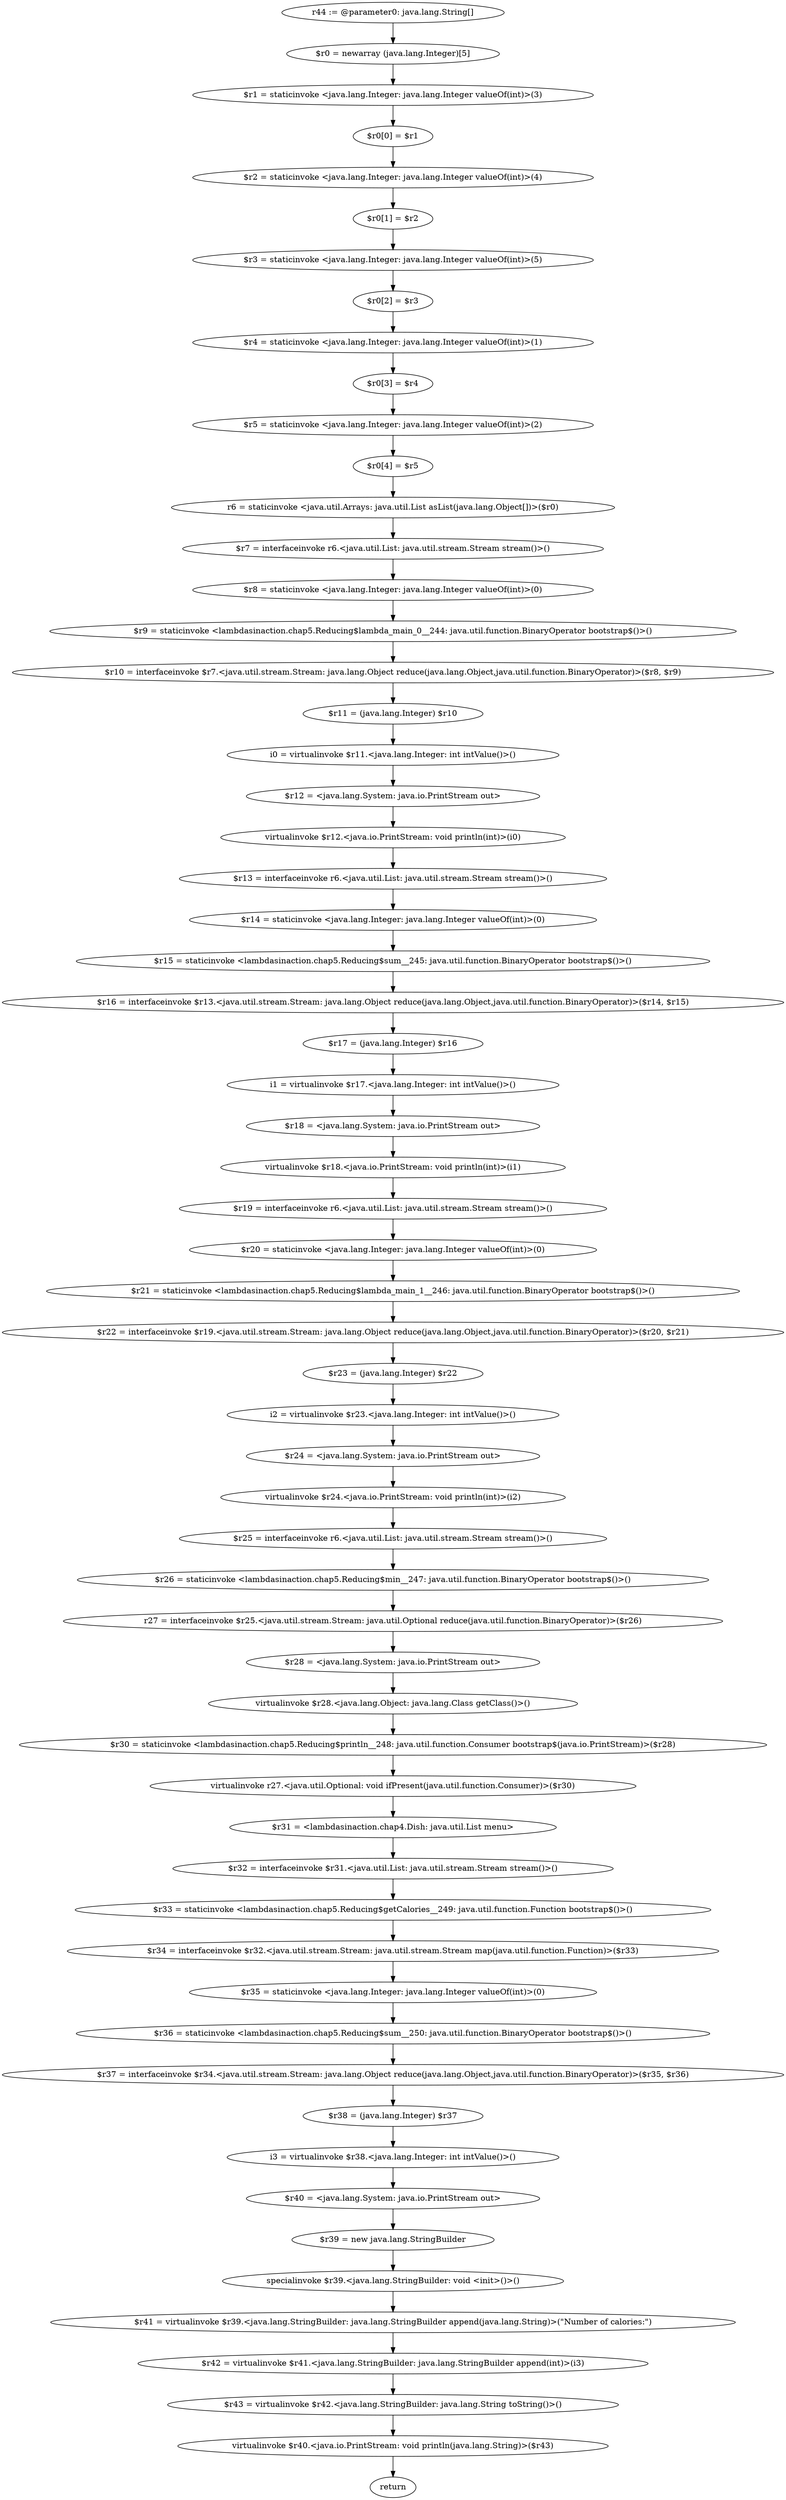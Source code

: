 digraph "unitGraph" {
    "r44 := @parameter0: java.lang.String[]"
    "$r0 = newarray (java.lang.Integer)[5]"
    "$r1 = staticinvoke <java.lang.Integer: java.lang.Integer valueOf(int)>(3)"
    "$r0[0] = $r1"
    "$r2 = staticinvoke <java.lang.Integer: java.lang.Integer valueOf(int)>(4)"
    "$r0[1] = $r2"
    "$r3 = staticinvoke <java.lang.Integer: java.lang.Integer valueOf(int)>(5)"
    "$r0[2] = $r3"
    "$r4 = staticinvoke <java.lang.Integer: java.lang.Integer valueOf(int)>(1)"
    "$r0[3] = $r4"
    "$r5 = staticinvoke <java.lang.Integer: java.lang.Integer valueOf(int)>(2)"
    "$r0[4] = $r5"
    "r6 = staticinvoke <java.util.Arrays: java.util.List asList(java.lang.Object[])>($r0)"
    "$r7 = interfaceinvoke r6.<java.util.List: java.util.stream.Stream stream()>()"
    "$r8 = staticinvoke <java.lang.Integer: java.lang.Integer valueOf(int)>(0)"
    "$r9 = staticinvoke <lambdasinaction.chap5.Reducing$lambda_main_0__244: java.util.function.BinaryOperator bootstrap$()>()"
    "$r10 = interfaceinvoke $r7.<java.util.stream.Stream: java.lang.Object reduce(java.lang.Object,java.util.function.BinaryOperator)>($r8, $r9)"
    "$r11 = (java.lang.Integer) $r10"
    "i0 = virtualinvoke $r11.<java.lang.Integer: int intValue()>()"
    "$r12 = <java.lang.System: java.io.PrintStream out>"
    "virtualinvoke $r12.<java.io.PrintStream: void println(int)>(i0)"
    "$r13 = interfaceinvoke r6.<java.util.List: java.util.stream.Stream stream()>()"
    "$r14 = staticinvoke <java.lang.Integer: java.lang.Integer valueOf(int)>(0)"
    "$r15 = staticinvoke <lambdasinaction.chap5.Reducing$sum__245: java.util.function.BinaryOperator bootstrap$()>()"
    "$r16 = interfaceinvoke $r13.<java.util.stream.Stream: java.lang.Object reduce(java.lang.Object,java.util.function.BinaryOperator)>($r14, $r15)"
    "$r17 = (java.lang.Integer) $r16"
    "i1 = virtualinvoke $r17.<java.lang.Integer: int intValue()>()"
    "$r18 = <java.lang.System: java.io.PrintStream out>"
    "virtualinvoke $r18.<java.io.PrintStream: void println(int)>(i1)"
    "$r19 = interfaceinvoke r6.<java.util.List: java.util.stream.Stream stream()>()"
    "$r20 = staticinvoke <java.lang.Integer: java.lang.Integer valueOf(int)>(0)"
    "$r21 = staticinvoke <lambdasinaction.chap5.Reducing$lambda_main_1__246: java.util.function.BinaryOperator bootstrap$()>()"
    "$r22 = interfaceinvoke $r19.<java.util.stream.Stream: java.lang.Object reduce(java.lang.Object,java.util.function.BinaryOperator)>($r20, $r21)"
    "$r23 = (java.lang.Integer) $r22"
    "i2 = virtualinvoke $r23.<java.lang.Integer: int intValue()>()"
    "$r24 = <java.lang.System: java.io.PrintStream out>"
    "virtualinvoke $r24.<java.io.PrintStream: void println(int)>(i2)"
    "$r25 = interfaceinvoke r6.<java.util.List: java.util.stream.Stream stream()>()"
    "$r26 = staticinvoke <lambdasinaction.chap5.Reducing$min__247: java.util.function.BinaryOperator bootstrap$()>()"
    "r27 = interfaceinvoke $r25.<java.util.stream.Stream: java.util.Optional reduce(java.util.function.BinaryOperator)>($r26)"
    "$r28 = <java.lang.System: java.io.PrintStream out>"
    "virtualinvoke $r28.<java.lang.Object: java.lang.Class getClass()>()"
    "$r30 = staticinvoke <lambdasinaction.chap5.Reducing$println__248: java.util.function.Consumer bootstrap$(java.io.PrintStream)>($r28)"
    "virtualinvoke r27.<java.util.Optional: void ifPresent(java.util.function.Consumer)>($r30)"
    "$r31 = <lambdasinaction.chap4.Dish: java.util.List menu>"
    "$r32 = interfaceinvoke $r31.<java.util.List: java.util.stream.Stream stream()>()"
    "$r33 = staticinvoke <lambdasinaction.chap5.Reducing$getCalories__249: java.util.function.Function bootstrap$()>()"
    "$r34 = interfaceinvoke $r32.<java.util.stream.Stream: java.util.stream.Stream map(java.util.function.Function)>($r33)"
    "$r35 = staticinvoke <java.lang.Integer: java.lang.Integer valueOf(int)>(0)"
    "$r36 = staticinvoke <lambdasinaction.chap5.Reducing$sum__250: java.util.function.BinaryOperator bootstrap$()>()"
    "$r37 = interfaceinvoke $r34.<java.util.stream.Stream: java.lang.Object reduce(java.lang.Object,java.util.function.BinaryOperator)>($r35, $r36)"
    "$r38 = (java.lang.Integer) $r37"
    "i3 = virtualinvoke $r38.<java.lang.Integer: int intValue()>()"
    "$r40 = <java.lang.System: java.io.PrintStream out>"
    "$r39 = new java.lang.StringBuilder"
    "specialinvoke $r39.<java.lang.StringBuilder: void <init>()>()"
    "$r41 = virtualinvoke $r39.<java.lang.StringBuilder: java.lang.StringBuilder append(java.lang.String)>(\"Number of calories:\")"
    "$r42 = virtualinvoke $r41.<java.lang.StringBuilder: java.lang.StringBuilder append(int)>(i3)"
    "$r43 = virtualinvoke $r42.<java.lang.StringBuilder: java.lang.String toString()>()"
    "virtualinvoke $r40.<java.io.PrintStream: void println(java.lang.String)>($r43)"
    "return"
    "r44 := @parameter0: java.lang.String[]"->"$r0 = newarray (java.lang.Integer)[5]";
    "$r0 = newarray (java.lang.Integer)[5]"->"$r1 = staticinvoke <java.lang.Integer: java.lang.Integer valueOf(int)>(3)";
    "$r1 = staticinvoke <java.lang.Integer: java.lang.Integer valueOf(int)>(3)"->"$r0[0] = $r1";
    "$r0[0] = $r1"->"$r2 = staticinvoke <java.lang.Integer: java.lang.Integer valueOf(int)>(4)";
    "$r2 = staticinvoke <java.lang.Integer: java.lang.Integer valueOf(int)>(4)"->"$r0[1] = $r2";
    "$r0[1] = $r2"->"$r3 = staticinvoke <java.lang.Integer: java.lang.Integer valueOf(int)>(5)";
    "$r3 = staticinvoke <java.lang.Integer: java.lang.Integer valueOf(int)>(5)"->"$r0[2] = $r3";
    "$r0[2] = $r3"->"$r4 = staticinvoke <java.lang.Integer: java.lang.Integer valueOf(int)>(1)";
    "$r4 = staticinvoke <java.lang.Integer: java.lang.Integer valueOf(int)>(1)"->"$r0[3] = $r4";
    "$r0[3] = $r4"->"$r5 = staticinvoke <java.lang.Integer: java.lang.Integer valueOf(int)>(2)";
    "$r5 = staticinvoke <java.lang.Integer: java.lang.Integer valueOf(int)>(2)"->"$r0[4] = $r5";
    "$r0[4] = $r5"->"r6 = staticinvoke <java.util.Arrays: java.util.List asList(java.lang.Object[])>($r0)";
    "r6 = staticinvoke <java.util.Arrays: java.util.List asList(java.lang.Object[])>($r0)"->"$r7 = interfaceinvoke r6.<java.util.List: java.util.stream.Stream stream()>()";
    "$r7 = interfaceinvoke r6.<java.util.List: java.util.stream.Stream stream()>()"->"$r8 = staticinvoke <java.lang.Integer: java.lang.Integer valueOf(int)>(0)";
    "$r8 = staticinvoke <java.lang.Integer: java.lang.Integer valueOf(int)>(0)"->"$r9 = staticinvoke <lambdasinaction.chap5.Reducing$lambda_main_0__244: java.util.function.BinaryOperator bootstrap$()>()";
    "$r9 = staticinvoke <lambdasinaction.chap5.Reducing$lambda_main_0__244: java.util.function.BinaryOperator bootstrap$()>()"->"$r10 = interfaceinvoke $r7.<java.util.stream.Stream: java.lang.Object reduce(java.lang.Object,java.util.function.BinaryOperator)>($r8, $r9)";
    "$r10 = interfaceinvoke $r7.<java.util.stream.Stream: java.lang.Object reduce(java.lang.Object,java.util.function.BinaryOperator)>($r8, $r9)"->"$r11 = (java.lang.Integer) $r10";
    "$r11 = (java.lang.Integer) $r10"->"i0 = virtualinvoke $r11.<java.lang.Integer: int intValue()>()";
    "i0 = virtualinvoke $r11.<java.lang.Integer: int intValue()>()"->"$r12 = <java.lang.System: java.io.PrintStream out>";
    "$r12 = <java.lang.System: java.io.PrintStream out>"->"virtualinvoke $r12.<java.io.PrintStream: void println(int)>(i0)";
    "virtualinvoke $r12.<java.io.PrintStream: void println(int)>(i0)"->"$r13 = interfaceinvoke r6.<java.util.List: java.util.stream.Stream stream()>()";
    "$r13 = interfaceinvoke r6.<java.util.List: java.util.stream.Stream stream()>()"->"$r14 = staticinvoke <java.lang.Integer: java.lang.Integer valueOf(int)>(0)";
    "$r14 = staticinvoke <java.lang.Integer: java.lang.Integer valueOf(int)>(0)"->"$r15 = staticinvoke <lambdasinaction.chap5.Reducing$sum__245: java.util.function.BinaryOperator bootstrap$()>()";
    "$r15 = staticinvoke <lambdasinaction.chap5.Reducing$sum__245: java.util.function.BinaryOperator bootstrap$()>()"->"$r16 = interfaceinvoke $r13.<java.util.stream.Stream: java.lang.Object reduce(java.lang.Object,java.util.function.BinaryOperator)>($r14, $r15)";
    "$r16 = interfaceinvoke $r13.<java.util.stream.Stream: java.lang.Object reduce(java.lang.Object,java.util.function.BinaryOperator)>($r14, $r15)"->"$r17 = (java.lang.Integer) $r16";
    "$r17 = (java.lang.Integer) $r16"->"i1 = virtualinvoke $r17.<java.lang.Integer: int intValue()>()";
    "i1 = virtualinvoke $r17.<java.lang.Integer: int intValue()>()"->"$r18 = <java.lang.System: java.io.PrintStream out>";
    "$r18 = <java.lang.System: java.io.PrintStream out>"->"virtualinvoke $r18.<java.io.PrintStream: void println(int)>(i1)";
    "virtualinvoke $r18.<java.io.PrintStream: void println(int)>(i1)"->"$r19 = interfaceinvoke r6.<java.util.List: java.util.stream.Stream stream()>()";
    "$r19 = interfaceinvoke r6.<java.util.List: java.util.stream.Stream stream()>()"->"$r20 = staticinvoke <java.lang.Integer: java.lang.Integer valueOf(int)>(0)";
    "$r20 = staticinvoke <java.lang.Integer: java.lang.Integer valueOf(int)>(0)"->"$r21 = staticinvoke <lambdasinaction.chap5.Reducing$lambda_main_1__246: java.util.function.BinaryOperator bootstrap$()>()";
    "$r21 = staticinvoke <lambdasinaction.chap5.Reducing$lambda_main_1__246: java.util.function.BinaryOperator bootstrap$()>()"->"$r22 = interfaceinvoke $r19.<java.util.stream.Stream: java.lang.Object reduce(java.lang.Object,java.util.function.BinaryOperator)>($r20, $r21)";
    "$r22 = interfaceinvoke $r19.<java.util.stream.Stream: java.lang.Object reduce(java.lang.Object,java.util.function.BinaryOperator)>($r20, $r21)"->"$r23 = (java.lang.Integer) $r22";
    "$r23 = (java.lang.Integer) $r22"->"i2 = virtualinvoke $r23.<java.lang.Integer: int intValue()>()";
    "i2 = virtualinvoke $r23.<java.lang.Integer: int intValue()>()"->"$r24 = <java.lang.System: java.io.PrintStream out>";
    "$r24 = <java.lang.System: java.io.PrintStream out>"->"virtualinvoke $r24.<java.io.PrintStream: void println(int)>(i2)";
    "virtualinvoke $r24.<java.io.PrintStream: void println(int)>(i2)"->"$r25 = interfaceinvoke r6.<java.util.List: java.util.stream.Stream stream()>()";
    "$r25 = interfaceinvoke r6.<java.util.List: java.util.stream.Stream stream()>()"->"$r26 = staticinvoke <lambdasinaction.chap5.Reducing$min__247: java.util.function.BinaryOperator bootstrap$()>()";
    "$r26 = staticinvoke <lambdasinaction.chap5.Reducing$min__247: java.util.function.BinaryOperator bootstrap$()>()"->"r27 = interfaceinvoke $r25.<java.util.stream.Stream: java.util.Optional reduce(java.util.function.BinaryOperator)>($r26)";
    "r27 = interfaceinvoke $r25.<java.util.stream.Stream: java.util.Optional reduce(java.util.function.BinaryOperator)>($r26)"->"$r28 = <java.lang.System: java.io.PrintStream out>";
    "$r28 = <java.lang.System: java.io.PrintStream out>"->"virtualinvoke $r28.<java.lang.Object: java.lang.Class getClass()>()";
    "virtualinvoke $r28.<java.lang.Object: java.lang.Class getClass()>()"->"$r30 = staticinvoke <lambdasinaction.chap5.Reducing$println__248: java.util.function.Consumer bootstrap$(java.io.PrintStream)>($r28)";
    "$r30 = staticinvoke <lambdasinaction.chap5.Reducing$println__248: java.util.function.Consumer bootstrap$(java.io.PrintStream)>($r28)"->"virtualinvoke r27.<java.util.Optional: void ifPresent(java.util.function.Consumer)>($r30)";
    "virtualinvoke r27.<java.util.Optional: void ifPresent(java.util.function.Consumer)>($r30)"->"$r31 = <lambdasinaction.chap4.Dish: java.util.List menu>";
    "$r31 = <lambdasinaction.chap4.Dish: java.util.List menu>"->"$r32 = interfaceinvoke $r31.<java.util.List: java.util.stream.Stream stream()>()";
    "$r32 = interfaceinvoke $r31.<java.util.List: java.util.stream.Stream stream()>()"->"$r33 = staticinvoke <lambdasinaction.chap5.Reducing$getCalories__249: java.util.function.Function bootstrap$()>()";
    "$r33 = staticinvoke <lambdasinaction.chap5.Reducing$getCalories__249: java.util.function.Function bootstrap$()>()"->"$r34 = interfaceinvoke $r32.<java.util.stream.Stream: java.util.stream.Stream map(java.util.function.Function)>($r33)";
    "$r34 = interfaceinvoke $r32.<java.util.stream.Stream: java.util.stream.Stream map(java.util.function.Function)>($r33)"->"$r35 = staticinvoke <java.lang.Integer: java.lang.Integer valueOf(int)>(0)";
    "$r35 = staticinvoke <java.lang.Integer: java.lang.Integer valueOf(int)>(0)"->"$r36 = staticinvoke <lambdasinaction.chap5.Reducing$sum__250: java.util.function.BinaryOperator bootstrap$()>()";
    "$r36 = staticinvoke <lambdasinaction.chap5.Reducing$sum__250: java.util.function.BinaryOperator bootstrap$()>()"->"$r37 = interfaceinvoke $r34.<java.util.stream.Stream: java.lang.Object reduce(java.lang.Object,java.util.function.BinaryOperator)>($r35, $r36)";
    "$r37 = interfaceinvoke $r34.<java.util.stream.Stream: java.lang.Object reduce(java.lang.Object,java.util.function.BinaryOperator)>($r35, $r36)"->"$r38 = (java.lang.Integer) $r37";
    "$r38 = (java.lang.Integer) $r37"->"i3 = virtualinvoke $r38.<java.lang.Integer: int intValue()>()";
    "i3 = virtualinvoke $r38.<java.lang.Integer: int intValue()>()"->"$r40 = <java.lang.System: java.io.PrintStream out>";
    "$r40 = <java.lang.System: java.io.PrintStream out>"->"$r39 = new java.lang.StringBuilder";
    "$r39 = new java.lang.StringBuilder"->"specialinvoke $r39.<java.lang.StringBuilder: void <init>()>()";
    "specialinvoke $r39.<java.lang.StringBuilder: void <init>()>()"->"$r41 = virtualinvoke $r39.<java.lang.StringBuilder: java.lang.StringBuilder append(java.lang.String)>(\"Number of calories:\")";
    "$r41 = virtualinvoke $r39.<java.lang.StringBuilder: java.lang.StringBuilder append(java.lang.String)>(\"Number of calories:\")"->"$r42 = virtualinvoke $r41.<java.lang.StringBuilder: java.lang.StringBuilder append(int)>(i3)";
    "$r42 = virtualinvoke $r41.<java.lang.StringBuilder: java.lang.StringBuilder append(int)>(i3)"->"$r43 = virtualinvoke $r42.<java.lang.StringBuilder: java.lang.String toString()>()";
    "$r43 = virtualinvoke $r42.<java.lang.StringBuilder: java.lang.String toString()>()"->"virtualinvoke $r40.<java.io.PrintStream: void println(java.lang.String)>($r43)";
    "virtualinvoke $r40.<java.io.PrintStream: void println(java.lang.String)>($r43)"->"return";
}
